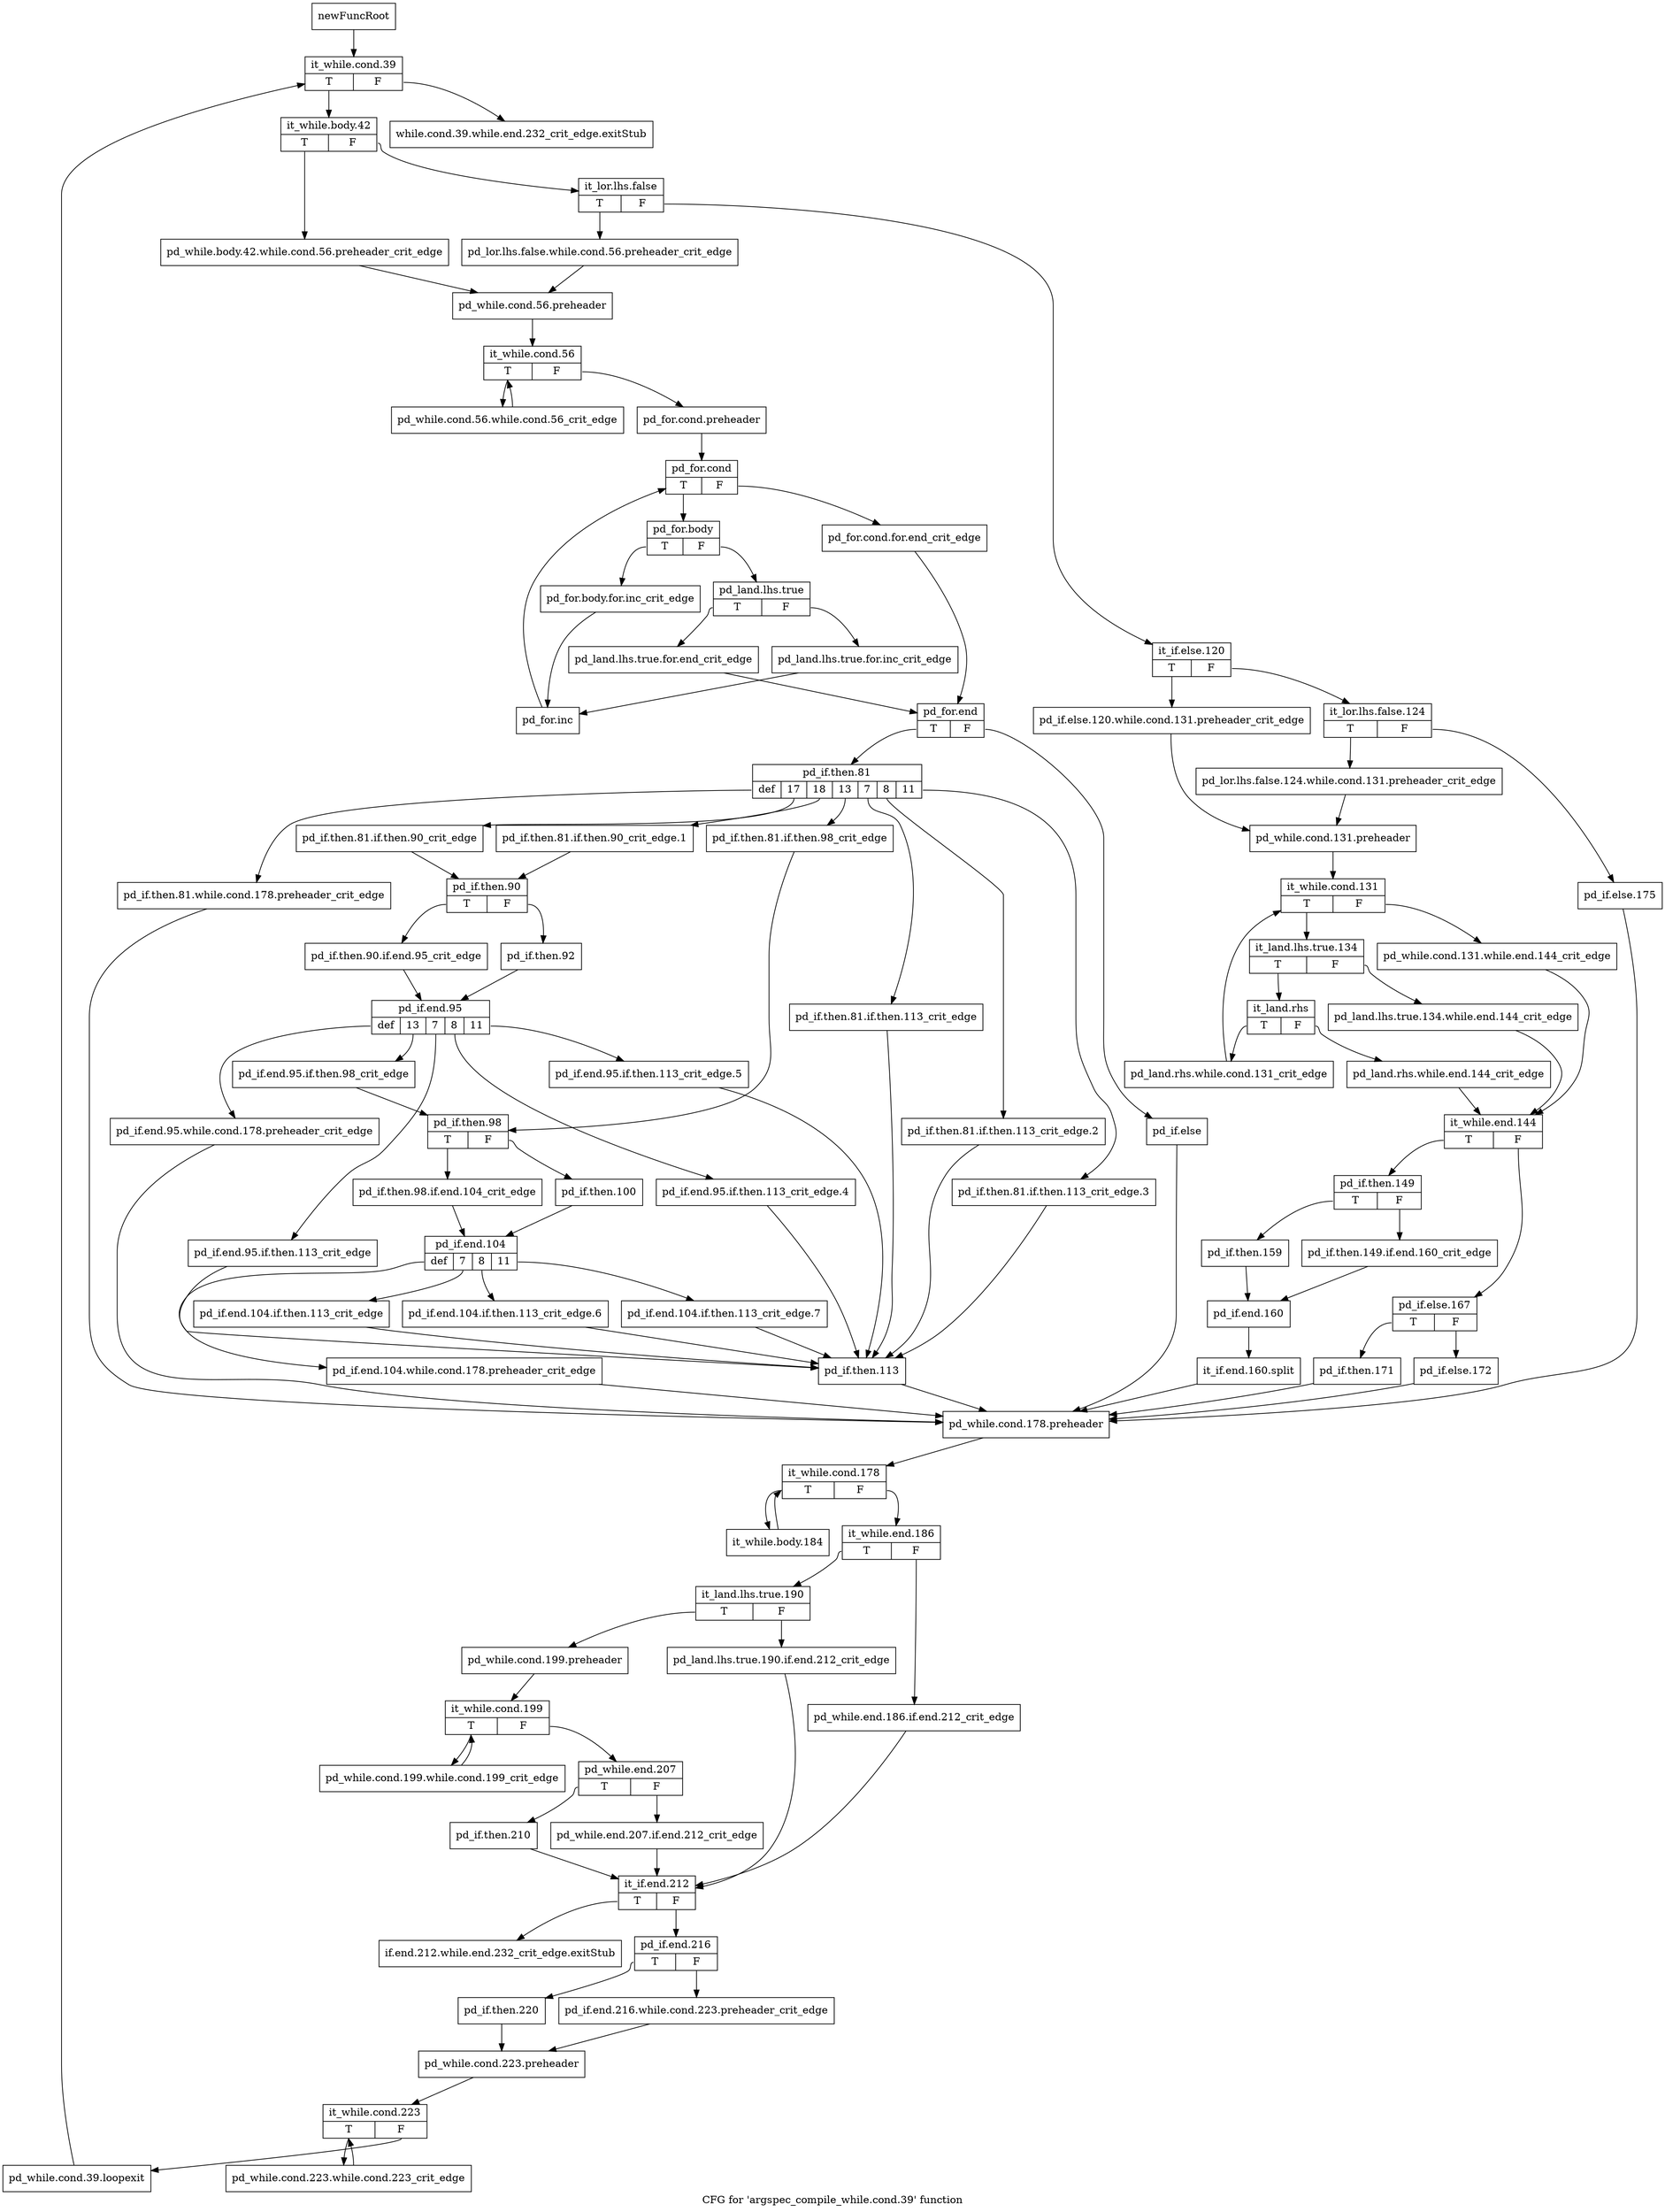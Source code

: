 digraph "CFG for 'argspec_compile_while.cond.39' function" {
	label="CFG for 'argspec_compile_while.cond.39' function";

	Node0x5937040 [shape=record,label="{newFuncRoot}"];
	Node0x5937040 -> Node0x5937130;
	Node0x5937090 [shape=record,label="{while.cond.39.while.end.232_crit_edge.exitStub}"];
	Node0x59370e0 [shape=record,label="{if.end.212.while.end.232_crit_edge.exitStub}"];
	Node0x5937130 [shape=record,label="{it_while.cond.39|{<s0>T|<s1>F}}"];
	Node0x5937130:s0 -> Node0x5937180;
	Node0x5937130:s1 -> Node0x5937090;
	Node0x5937180 [shape=record,label="{it_while.body.42|{<s0>T|<s1>F}}"];
	Node0x5937180:s0 -> Node0x5937900;
	Node0x5937180:s1 -> Node0x59371d0;
	Node0x59371d0 [shape=record,label="{it_lor.lhs.false|{<s0>T|<s1>F}}"];
	Node0x59371d0:s0 -> Node0x59378b0;
	Node0x59371d0:s1 -> Node0x5937220;
	Node0x5937220 [shape=record,label="{it_if.else.120|{<s0>T|<s1>F}}"];
	Node0x5937220:s0 -> Node0x5937360;
	Node0x5937220:s1 -> Node0x5937270;
	Node0x5937270 [shape=record,label="{it_lor.lhs.false.124|{<s0>T|<s1>F}}"];
	Node0x5937270:s0 -> Node0x5937310;
	Node0x5937270:s1 -> Node0x59372c0;
	Node0x59372c0 [shape=record,label="{pd_if.else.175}"];
	Node0x59372c0 -> Node0x59384e0;
	Node0x5937310 [shape=record,label="{pd_lor.lhs.false.124.while.cond.131.preheader_crit_edge}"];
	Node0x5937310 -> Node0x59373b0;
	Node0x5937360 [shape=record,label="{pd_if.else.120.while.cond.131.preheader_crit_edge}"];
	Node0x5937360 -> Node0x59373b0;
	Node0x59373b0 [shape=record,label="{pd_while.cond.131.preheader}"];
	Node0x59373b0 -> Node0x5937400;
	Node0x5937400 [shape=record,label="{it_while.cond.131|{<s0>T|<s1>F}}"];
	Node0x5937400:s0 -> Node0x59374a0;
	Node0x5937400:s1 -> Node0x5937450;
	Node0x5937450 [shape=record,label="{pd_while.cond.131.while.end.144_crit_edge}"];
	Node0x5937450 -> Node0x59375e0;
	Node0x59374a0 [shape=record,label="{it_land.lhs.true.134|{<s0>T|<s1>F}}"];
	Node0x59374a0:s0 -> Node0x5937540;
	Node0x59374a0:s1 -> Node0x59374f0;
	Node0x59374f0 [shape=record,label="{pd_land.lhs.true.134.while.end.144_crit_edge}"];
	Node0x59374f0 -> Node0x59375e0;
	Node0x5937540 [shape=record,label="{it_land.rhs|{<s0>T|<s1>F}}"];
	Node0x5937540:s0 -> Node0x5937860;
	Node0x5937540:s1 -> Node0x5937590;
	Node0x5937590 [shape=record,label="{pd_land.rhs.while.end.144_crit_edge}"];
	Node0x5937590 -> Node0x59375e0;
	Node0x59375e0 [shape=record,label="{it_while.end.144|{<s0>T|<s1>F}}"];
	Node0x59375e0:s0 -> Node0x5937720;
	Node0x59375e0:s1 -> Node0x5937630;
	Node0x5937630 [shape=record,label="{pd_if.else.167|{<s0>T|<s1>F}}"];
	Node0x5937630:s0 -> Node0x59376d0;
	Node0x5937630:s1 -> Node0x5937680;
	Node0x5937680 [shape=record,label="{pd_if.else.172}"];
	Node0x5937680 -> Node0x59384e0;
	Node0x59376d0 [shape=record,label="{pd_if.then.171}"];
	Node0x59376d0 -> Node0x59384e0;
	Node0x5937720 [shape=record,label="{pd_if.then.149|{<s0>T|<s1>F}}"];
	Node0x5937720:s0 -> Node0x59377c0;
	Node0x5937720:s1 -> Node0x5937770;
	Node0x5937770 [shape=record,label="{pd_if.then.149.if.end.160_crit_edge}"];
	Node0x5937770 -> Node0x5937810;
	Node0x59377c0 [shape=record,label="{pd_if.then.159}"];
	Node0x59377c0 -> Node0x5937810;
	Node0x5937810 [shape=record,label="{pd_if.end.160}"];
	Node0x5937810 -> Node0x7054de0;
	Node0x7054de0 [shape=record,label="{it_if.end.160.split}"];
	Node0x7054de0 -> Node0x59384e0;
	Node0x5937860 [shape=record,label="{pd_land.rhs.while.cond.131_crit_edge}"];
	Node0x5937860 -> Node0x5937400;
	Node0x59378b0 [shape=record,label="{pd_lor.lhs.false.while.cond.56.preheader_crit_edge}"];
	Node0x59378b0 -> Node0x5937950;
	Node0x5937900 [shape=record,label="{pd_while.body.42.while.cond.56.preheader_crit_edge}"];
	Node0x5937900 -> Node0x5937950;
	Node0x5937950 [shape=record,label="{pd_while.cond.56.preheader}"];
	Node0x5937950 -> Node0x59379a0;
	Node0x59379a0 [shape=record,label="{it_while.cond.56|{<s0>T|<s1>F}}"];
	Node0x59379a0:s0 -> Node0x5938c10;
	Node0x59379a0:s1 -> Node0x59379f0;
	Node0x59379f0 [shape=record,label="{pd_for.cond.preheader}"];
	Node0x59379f0 -> Node0x5937a40;
	Node0x5937a40 [shape=record,label="{pd_for.cond|{<s0>T|<s1>F}}"];
	Node0x5937a40:s0 -> Node0x5937ae0;
	Node0x5937a40:s1 -> Node0x5937a90;
	Node0x5937a90 [shape=record,label="{pd_for.cond.for.end_crit_edge}"];
	Node0x5937a90 -> Node0x5937c20;
	Node0x5937ae0 [shape=record,label="{pd_for.body|{<s0>T|<s1>F}}"];
	Node0x5937ae0:s0 -> Node0x5938b70;
	Node0x5937ae0:s1 -> Node0x5937b30;
	Node0x5937b30 [shape=record,label="{pd_land.lhs.true|{<s0>T|<s1>F}}"];
	Node0x5937b30:s0 -> Node0x5937bd0;
	Node0x5937b30:s1 -> Node0x5937b80;
	Node0x5937b80 [shape=record,label="{pd_land.lhs.true.for.inc_crit_edge}"];
	Node0x5937b80 -> Node0x5938bc0;
	Node0x5937bd0 [shape=record,label="{pd_land.lhs.true.for.end_crit_edge}"];
	Node0x5937bd0 -> Node0x5937c20;
	Node0x5937c20 [shape=record,label="{pd_for.end|{<s0>T|<s1>F}}"];
	Node0x5937c20:s0 -> Node0x5937cc0;
	Node0x5937c20:s1 -> Node0x5937c70;
	Node0x5937c70 [shape=record,label="{pd_if.else}"];
	Node0x5937c70 -> Node0x59384e0;
	Node0x5937cc0 [shape=record,label="{pd_if.then.81|{<s0>def|<s1>17|<s2>18|<s3>13|<s4>7|<s5>8|<s6>11}}"];
	Node0x5937cc0:s0 -> Node0x5938490;
	Node0x5937cc0:s1 -> Node0x5937ea0;
	Node0x5937cc0:s2 -> Node0x5937e50;
	Node0x5937cc0:s3 -> Node0x5937e00;
	Node0x5937cc0:s4 -> Node0x5937db0;
	Node0x5937cc0:s5 -> Node0x5937d60;
	Node0x5937cc0:s6 -> Node0x5937d10;
	Node0x5937d10 [shape=record,label="{pd_if.then.81.if.then.113_crit_edge.3}"];
	Node0x5937d10 -> Node0x59383a0;
	Node0x5937d60 [shape=record,label="{pd_if.then.81.if.then.113_crit_edge.2}"];
	Node0x5937d60 -> Node0x59383a0;
	Node0x5937db0 [shape=record,label="{pd_if.then.81.if.then.113_crit_edge}"];
	Node0x5937db0 -> Node0x59383a0;
	Node0x5937e00 [shape=record,label="{pd_if.then.81.if.then.98_crit_edge}"];
	Node0x5937e00 -> Node0x5938170;
	Node0x5937e50 [shape=record,label="{pd_if.then.81.if.then.90_crit_edge.1}"];
	Node0x5937e50 -> Node0x5937ef0;
	Node0x5937ea0 [shape=record,label="{pd_if.then.81.if.then.90_crit_edge}"];
	Node0x5937ea0 -> Node0x5937ef0;
	Node0x5937ef0 [shape=record,label="{pd_if.then.90|{<s0>T|<s1>F}}"];
	Node0x5937ef0:s0 -> Node0x5937f90;
	Node0x5937ef0:s1 -> Node0x5937f40;
	Node0x5937f40 [shape=record,label="{pd_if.then.92}"];
	Node0x5937f40 -> Node0x5937fe0;
	Node0x5937f90 [shape=record,label="{pd_if.then.90.if.end.95_crit_edge}"];
	Node0x5937f90 -> Node0x5937fe0;
	Node0x5937fe0 [shape=record,label="{pd_if.end.95|{<s0>def|<s1>13|<s2>7|<s3>8|<s4>11}}"];
	Node0x5937fe0:s0 -> Node0x5938440;
	Node0x5937fe0:s1 -> Node0x5938120;
	Node0x5937fe0:s2 -> Node0x59380d0;
	Node0x5937fe0:s3 -> Node0x5938080;
	Node0x5937fe0:s4 -> Node0x5938030;
	Node0x5938030 [shape=record,label="{pd_if.end.95.if.then.113_crit_edge.5}"];
	Node0x5938030 -> Node0x59383a0;
	Node0x5938080 [shape=record,label="{pd_if.end.95.if.then.113_crit_edge.4}"];
	Node0x5938080 -> Node0x59383a0;
	Node0x59380d0 [shape=record,label="{pd_if.end.95.if.then.113_crit_edge}"];
	Node0x59380d0 -> Node0x59383a0;
	Node0x5938120 [shape=record,label="{pd_if.end.95.if.then.98_crit_edge}"];
	Node0x5938120 -> Node0x5938170;
	Node0x5938170 [shape=record,label="{pd_if.then.98|{<s0>T|<s1>F}}"];
	Node0x5938170:s0 -> Node0x5938210;
	Node0x5938170:s1 -> Node0x59381c0;
	Node0x59381c0 [shape=record,label="{pd_if.then.100}"];
	Node0x59381c0 -> Node0x5938260;
	Node0x5938210 [shape=record,label="{pd_if.then.98.if.end.104_crit_edge}"];
	Node0x5938210 -> Node0x5938260;
	Node0x5938260 [shape=record,label="{pd_if.end.104|{<s0>def|<s1>7|<s2>8|<s3>11}}"];
	Node0x5938260:s0 -> Node0x59383f0;
	Node0x5938260:s1 -> Node0x5938350;
	Node0x5938260:s2 -> Node0x5938300;
	Node0x5938260:s3 -> Node0x59382b0;
	Node0x59382b0 [shape=record,label="{pd_if.end.104.if.then.113_crit_edge.7}"];
	Node0x59382b0 -> Node0x59383a0;
	Node0x5938300 [shape=record,label="{pd_if.end.104.if.then.113_crit_edge.6}"];
	Node0x5938300 -> Node0x59383a0;
	Node0x5938350 [shape=record,label="{pd_if.end.104.if.then.113_crit_edge}"];
	Node0x5938350 -> Node0x59383a0;
	Node0x59383a0 [shape=record,label="{pd_if.then.113}"];
	Node0x59383a0 -> Node0x59384e0;
	Node0x59383f0 [shape=record,label="{pd_if.end.104.while.cond.178.preheader_crit_edge}"];
	Node0x59383f0 -> Node0x59384e0;
	Node0x5938440 [shape=record,label="{pd_if.end.95.while.cond.178.preheader_crit_edge}"];
	Node0x5938440 -> Node0x59384e0;
	Node0x5938490 [shape=record,label="{pd_if.then.81.while.cond.178.preheader_crit_edge}"];
	Node0x5938490 -> Node0x59384e0;
	Node0x59384e0 [shape=record,label="{pd_while.cond.178.preheader}"];
	Node0x59384e0 -> Node0x5938530;
	Node0x5938530 [shape=record,label="{it_while.cond.178|{<s0>T|<s1>F}}"];
	Node0x5938530:s0 -> Node0x5938b20;
	Node0x5938530:s1 -> Node0x5938580;
	Node0x5938580 [shape=record,label="{it_while.end.186|{<s0>T|<s1>F}}"];
	Node0x5938580:s0 -> Node0x5938620;
	Node0x5938580:s1 -> Node0x59385d0;
	Node0x59385d0 [shape=record,label="{pd_while.end.186.if.end.212_crit_edge}"];
	Node0x59385d0 -> Node0x5938850;
	Node0x5938620 [shape=record,label="{it_land.lhs.true.190|{<s0>T|<s1>F}}"];
	Node0x5938620:s0 -> Node0x59386c0;
	Node0x5938620:s1 -> Node0x5938670;
	Node0x5938670 [shape=record,label="{pd_land.lhs.true.190.if.end.212_crit_edge}"];
	Node0x5938670 -> Node0x5938850;
	Node0x59386c0 [shape=record,label="{pd_while.cond.199.preheader}"];
	Node0x59386c0 -> Node0x5938710;
	Node0x5938710 [shape=record,label="{it_while.cond.199|{<s0>T|<s1>F}}"];
	Node0x5938710:s0 -> Node0x5938ad0;
	Node0x5938710:s1 -> Node0x5938760;
	Node0x5938760 [shape=record,label="{pd_while.end.207|{<s0>T|<s1>F}}"];
	Node0x5938760:s0 -> Node0x5938800;
	Node0x5938760:s1 -> Node0x59387b0;
	Node0x59387b0 [shape=record,label="{pd_while.end.207.if.end.212_crit_edge}"];
	Node0x59387b0 -> Node0x5938850;
	Node0x5938800 [shape=record,label="{pd_if.then.210}"];
	Node0x5938800 -> Node0x5938850;
	Node0x5938850 [shape=record,label="{it_if.end.212|{<s0>T|<s1>F}}"];
	Node0x5938850:s0 -> Node0x59370e0;
	Node0x5938850:s1 -> Node0x59388a0;
	Node0x59388a0 [shape=record,label="{pd_if.end.216|{<s0>T|<s1>F}}"];
	Node0x59388a0:s0 -> Node0x5938940;
	Node0x59388a0:s1 -> Node0x59388f0;
	Node0x59388f0 [shape=record,label="{pd_if.end.216.while.cond.223.preheader_crit_edge}"];
	Node0x59388f0 -> Node0x5938990;
	Node0x5938940 [shape=record,label="{pd_if.then.220}"];
	Node0x5938940 -> Node0x5938990;
	Node0x5938990 [shape=record,label="{pd_while.cond.223.preheader}"];
	Node0x5938990 -> Node0x59389e0;
	Node0x59389e0 [shape=record,label="{it_while.cond.223|{<s0>T|<s1>F}}"];
	Node0x59389e0:s0 -> Node0x5938a80;
	Node0x59389e0:s1 -> Node0x5938a30;
	Node0x5938a30 [shape=record,label="{pd_while.cond.39.loopexit}"];
	Node0x5938a30 -> Node0x5937130;
	Node0x5938a80 [shape=record,label="{pd_while.cond.223.while.cond.223_crit_edge}"];
	Node0x5938a80 -> Node0x59389e0;
	Node0x5938ad0 [shape=record,label="{pd_while.cond.199.while.cond.199_crit_edge}"];
	Node0x5938ad0 -> Node0x5938710;
	Node0x5938b20 [shape=record,label="{it_while.body.184}"];
	Node0x5938b20 -> Node0x5938530;
	Node0x5938b70 [shape=record,label="{pd_for.body.for.inc_crit_edge}"];
	Node0x5938b70 -> Node0x5938bc0;
	Node0x5938bc0 [shape=record,label="{pd_for.inc}"];
	Node0x5938bc0 -> Node0x5937a40;
	Node0x5938c10 [shape=record,label="{pd_while.cond.56.while.cond.56_crit_edge}"];
	Node0x5938c10 -> Node0x59379a0;
}
